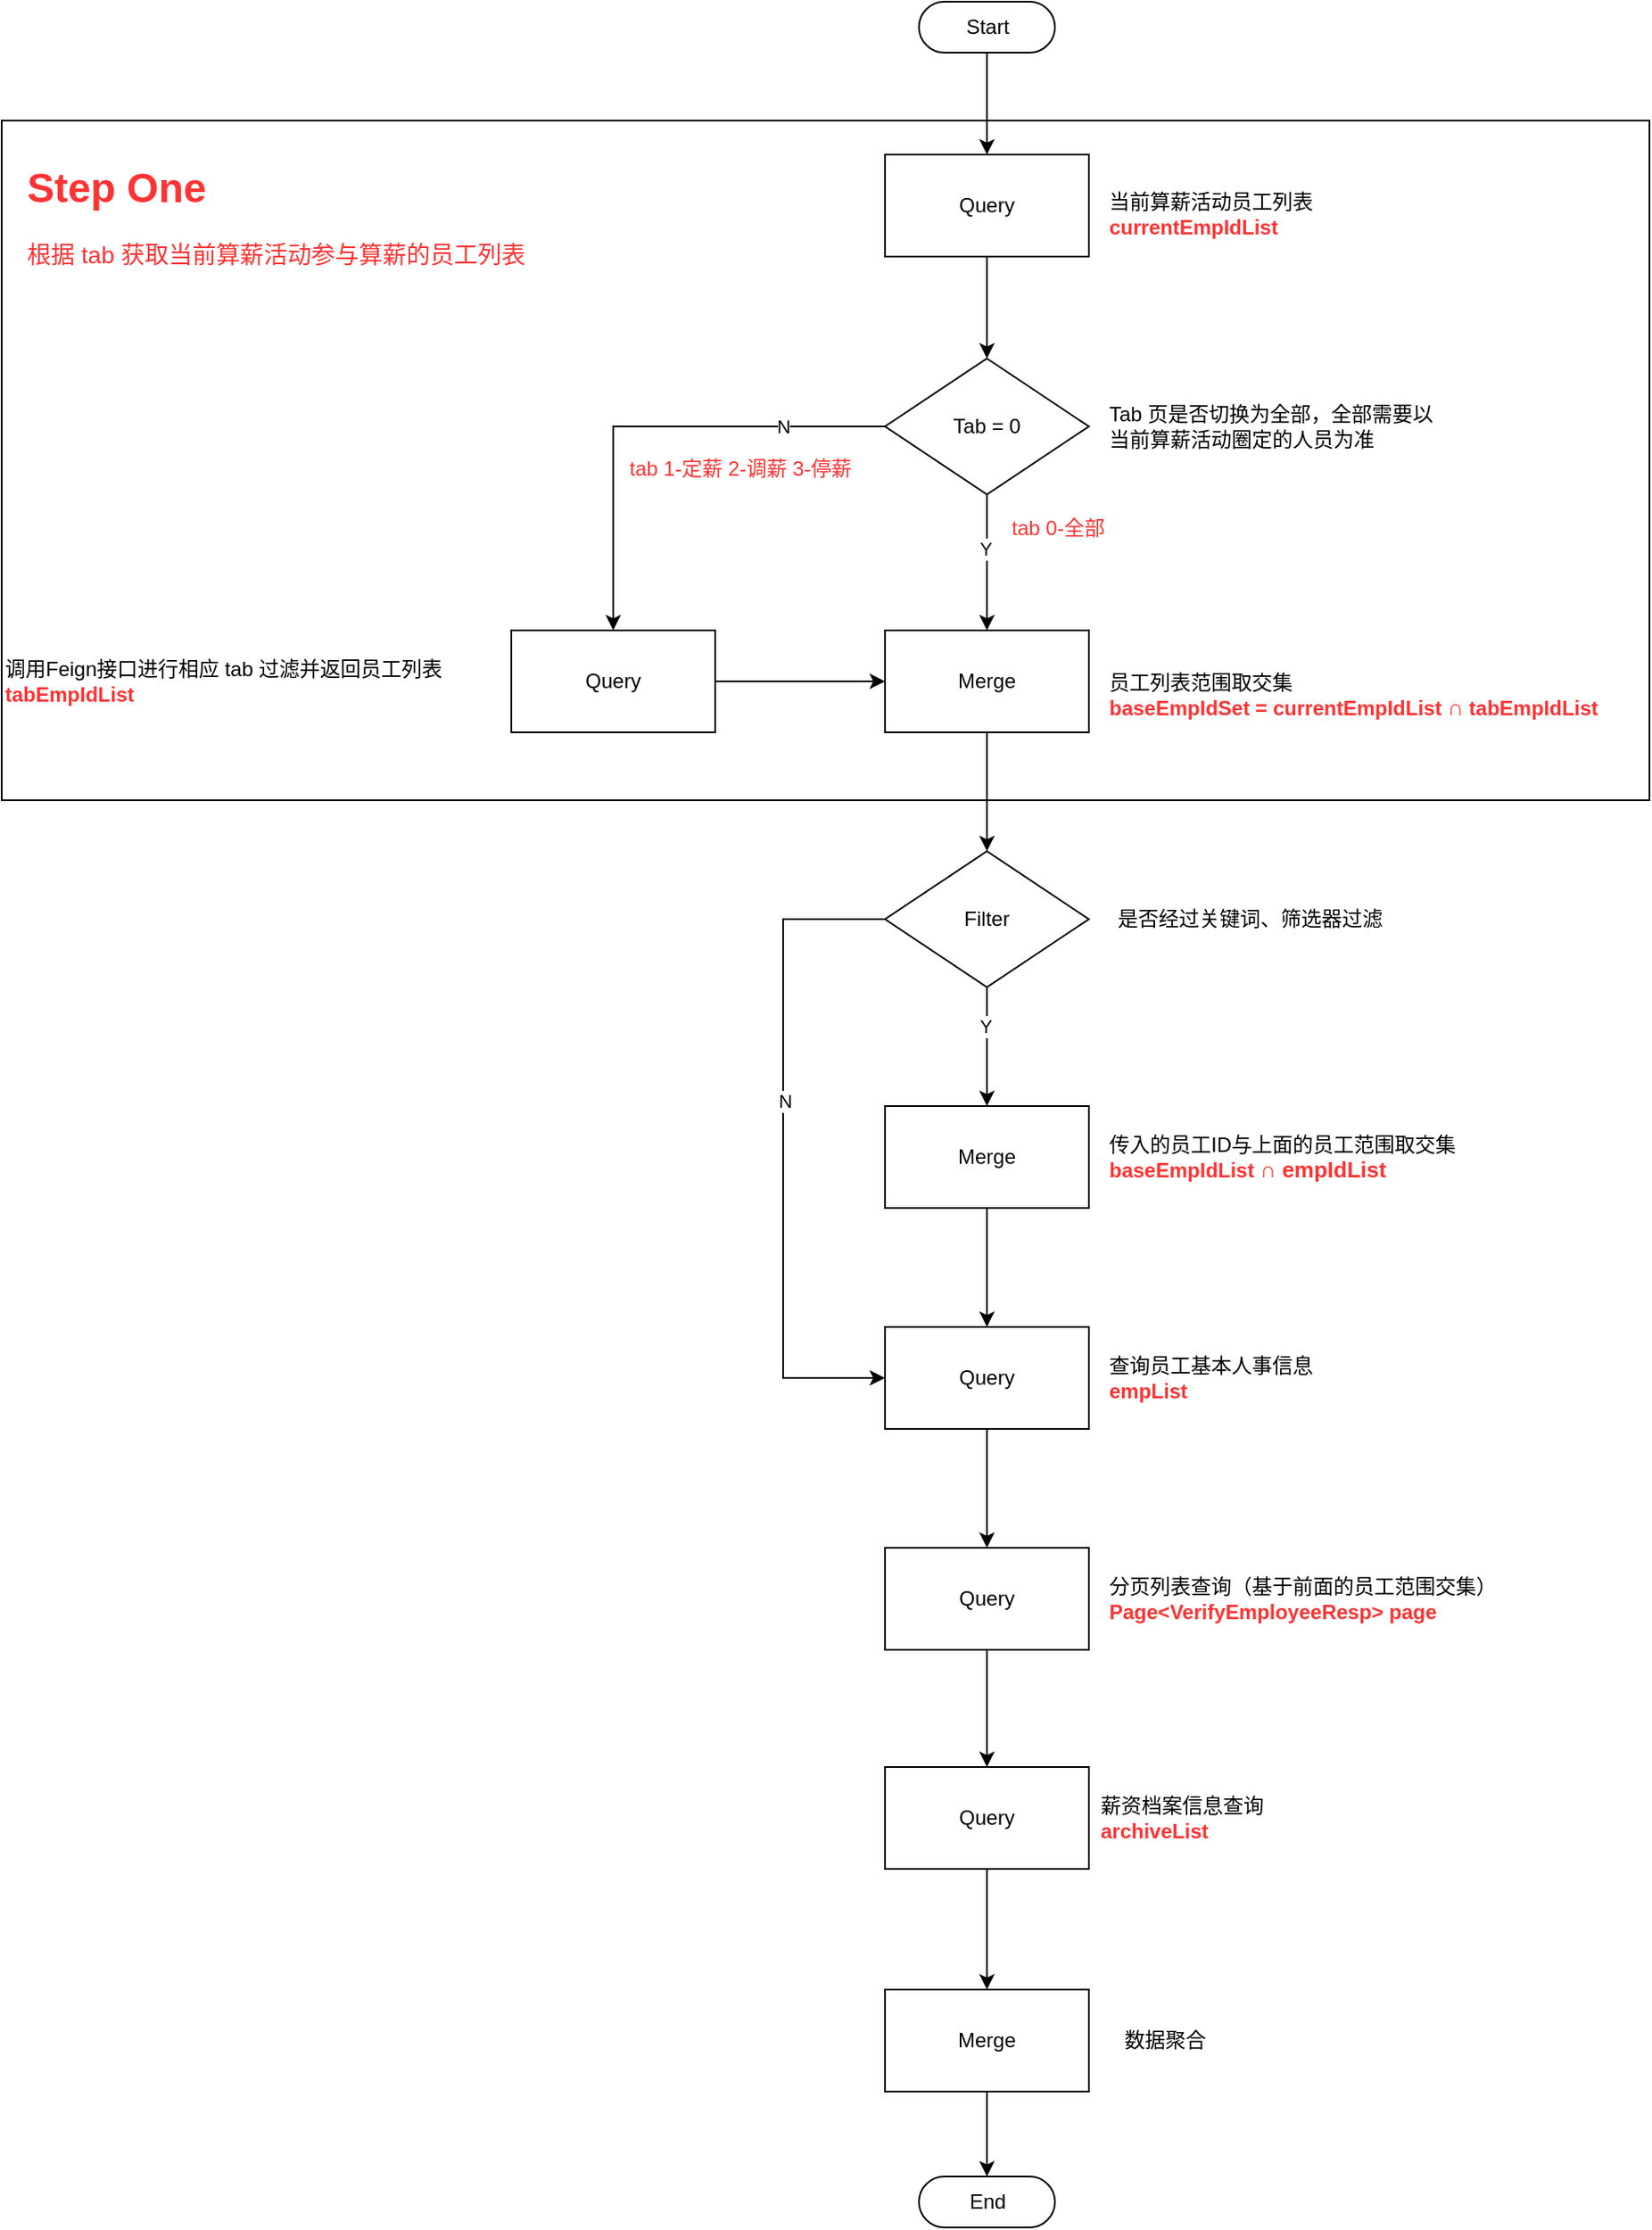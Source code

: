 <mxfile version="15.9.1" type="github">
  <diagram id="s-vdipbRV10AutQqlhQl" name="Page-1">
    <mxGraphModel dx="1933" dy="702" grid="1" gridSize="10" guides="1" tooltips="1" connect="1" arrows="1" fold="1" page="1" pageScale="1" pageWidth="827" pageHeight="1169" math="0" shadow="0">
      <root>
        <mxCell id="0" />
        <mxCell id="1" parent="0" />
        <mxCell id="gTkDmRqyJTE2ca7jixcS-50" value="" style="rounded=0;whiteSpace=wrap;html=1;fontColor=#FF3333;" vertex="1" parent="1">
          <mxGeometry x="-160" y="140" width="970" height="400" as="geometry" />
        </mxCell>
        <mxCell id="gTkDmRqyJTE2ca7jixcS-4" value="" style="edgeStyle=orthogonalEdgeStyle;rounded=0;orthogonalLoop=1;jettySize=auto;html=1;" edge="1" parent="1" source="gTkDmRqyJTE2ca7jixcS-1" target="gTkDmRqyJTE2ca7jixcS-2">
          <mxGeometry relative="1" as="geometry" />
        </mxCell>
        <mxCell id="gTkDmRqyJTE2ca7jixcS-1" value="Start" style="html=1;dashed=0;whitespace=wrap;shape=mxgraph.dfd.start" vertex="1" parent="1">
          <mxGeometry x="380" y="70" width="80" height="30" as="geometry" />
        </mxCell>
        <mxCell id="gTkDmRqyJTE2ca7jixcS-6" value="" style="edgeStyle=orthogonalEdgeStyle;rounded=0;orthogonalLoop=1;jettySize=auto;html=1;" edge="1" parent="1" source="gTkDmRqyJTE2ca7jixcS-2" target="gTkDmRqyJTE2ca7jixcS-5">
          <mxGeometry relative="1" as="geometry" />
        </mxCell>
        <mxCell id="gTkDmRqyJTE2ca7jixcS-2" value="Query" style="rounded=0;whiteSpace=wrap;html=1;" vertex="1" parent="1">
          <mxGeometry x="360" y="160" width="120" height="60" as="geometry" />
        </mxCell>
        <mxCell id="gTkDmRqyJTE2ca7jixcS-3" value="当前算薪活动员工列表&lt;br&gt;&lt;b&gt;&lt;font color=&quot;#ff3333&quot;&gt;currentEmpIdList&lt;/font&gt;&lt;/b&gt;" style="text;html=1;strokeColor=none;fillColor=none;align=left;verticalAlign=middle;whiteSpace=wrap;rounded=0;" vertex="1" parent="1">
          <mxGeometry x="490" y="180" width="140" height="30" as="geometry" />
        </mxCell>
        <mxCell id="gTkDmRqyJTE2ca7jixcS-10" style="edgeStyle=orthogonalEdgeStyle;rounded=0;orthogonalLoop=1;jettySize=auto;html=1;entryX=0.5;entryY=0;entryDx=0;entryDy=0;" edge="1" parent="1" source="gTkDmRqyJTE2ca7jixcS-5" target="gTkDmRqyJTE2ca7jixcS-15">
          <mxGeometry relative="1" as="geometry">
            <mxPoint x="420" y="430" as="targetPoint" />
          </mxGeometry>
        </mxCell>
        <mxCell id="gTkDmRqyJTE2ca7jixcS-11" value="Y" style="edgeLabel;html=1;align=center;verticalAlign=middle;resizable=0;points=[];" vertex="1" connectable="0" parent="gTkDmRqyJTE2ca7jixcS-10">
          <mxGeometry x="-0.199" y="-1" relative="1" as="geometry">
            <mxPoint as="offset" />
          </mxGeometry>
        </mxCell>
        <mxCell id="gTkDmRqyJTE2ca7jixcS-18" style="edgeStyle=orthogonalEdgeStyle;rounded=0;orthogonalLoop=1;jettySize=auto;html=1;entryX=0.5;entryY=0;entryDx=0;entryDy=0;" edge="1" parent="1" source="gTkDmRqyJTE2ca7jixcS-5" target="gTkDmRqyJTE2ca7jixcS-17">
          <mxGeometry relative="1" as="geometry" />
        </mxCell>
        <mxCell id="gTkDmRqyJTE2ca7jixcS-20" value="N" style="edgeLabel;html=1;align=center;verticalAlign=middle;resizable=0;points=[];" vertex="1" connectable="0" parent="gTkDmRqyJTE2ca7jixcS-18">
          <mxGeometry x="-0.136" y="1" relative="1" as="geometry">
            <mxPoint x="61" y="-1" as="offset" />
          </mxGeometry>
        </mxCell>
        <mxCell id="gTkDmRqyJTE2ca7jixcS-5" value="Tab = 0" style="rhombus;whiteSpace=wrap;html=1;" vertex="1" parent="1">
          <mxGeometry x="360" y="280" width="120" height="80" as="geometry" />
        </mxCell>
        <mxCell id="gTkDmRqyJTE2ca7jixcS-8" value="Tab 页是否切换为全部，全部需要以&lt;br&gt;当前算薪活动圈定的人员为准" style="text;html=1;strokeColor=none;fillColor=none;align=left;verticalAlign=middle;whiteSpace=wrap;rounded=0;" vertex="1" parent="1">
          <mxGeometry x="490" y="305" width="220" height="30" as="geometry" />
        </mxCell>
        <mxCell id="gTkDmRqyJTE2ca7jixcS-24" value="" style="edgeStyle=orthogonalEdgeStyle;rounded=0;orthogonalLoop=1;jettySize=auto;html=1;" edge="1" parent="1" source="gTkDmRqyJTE2ca7jixcS-15" target="gTkDmRqyJTE2ca7jixcS-23">
          <mxGeometry relative="1" as="geometry" />
        </mxCell>
        <mxCell id="gTkDmRqyJTE2ca7jixcS-15" value="Merge" style="rounded=0;whiteSpace=wrap;html=1;" vertex="1" parent="1">
          <mxGeometry x="360" y="440" width="120" height="60" as="geometry" />
        </mxCell>
        <mxCell id="gTkDmRqyJTE2ca7jixcS-21" style="edgeStyle=orthogonalEdgeStyle;rounded=0;orthogonalLoop=1;jettySize=auto;html=1;entryX=0;entryY=0.5;entryDx=0;entryDy=0;" edge="1" parent="1" source="gTkDmRqyJTE2ca7jixcS-17">
          <mxGeometry relative="1" as="geometry">
            <mxPoint x="360" y="470" as="targetPoint" />
          </mxGeometry>
        </mxCell>
        <mxCell id="gTkDmRqyJTE2ca7jixcS-17" value="Query" style="rounded=0;whiteSpace=wrap;html=1;" vertex="1" parent="1">
          <mxGeometry x="140" y="440" width="120" height="60" as="geometry" />
        </mxCell>
        <mxCell id="gTkDmRqyJTE2ca7jixcS-19" value="调用Feign接口进行相应 tab 过滤并返回员工列表&lt;br&gt;&lt;font color=&quot;#ff3333&quot;&gt;&lt;b&gt;tabEmpIdList&lt;/b&gt;&lt;/font&gt;" style="text;html=1;strokeColor=none;fillColor=none;align=left;verticalAlign=middle;whiteSpace=wrap;rounded=0;" vertex="1" parent="1">
          <mxGeometry x="-160" y="455" width="280" height="30" as="geometry" />
        </mxCell>
        <mxCell id="gTkDmRqyJTE2ca7jixcS-22" value="员工列表范围取交集&lt;br&gt;&lt;b&gt;&lt;font color=&quot;#ff3333&quot;&gt;baseEmpIdSet = currentEmpIdList &lt;/font&gt;&lt;/b&gt;&lt;span style=&quot;font-family: &amp;quot;arial&amp;quot; , sans-serif ; font-size: 13px ; background-color: rgb(255 , 255 , 255)&quot;&gt;&lt;b&gt;&lt;font color=&quot;#ff3333&quot;&gt;∩&lt;/font&gt;&lt;/b&gt;&lt;/span&gt;&lt;b&gt;&lt;font color=&quot;#ff3333&quot;&gt;&amp;nbsp;tabEmpIdList&lt;/font&gt;&lt;/b&gt;" style="text;html=1;strokeColor=none;fillColor=none;align=left;verticalAlign=middle;whiteSpace=wrap;rounded=0;" vertex="1" parent="1">
          <mxGeometry x="490" y="455" width="320" height="45" as="geometry" />
        </mxCell>
        <mxCell id="gTkDmRqyJTE2ca7jixcS-27" style="edgeStyle=orthogonalEdgeStyle;rounded=0;orthogonalLoop=1;jettySize=auto;html=1;entryX=0.5;entryY=0;entryDx=0;entryDy=0;" edge="1" parent="1" source="gTkDmRqyJTE2ca7jixcS-23" target="gTkDmRqyJTE2ca7jixcS-26">
          <mxGeometry relative="1" as="geometry" />
        </mxCell>
        <mxCell id="gTkDmRqyJTE2ca7jixcS-29" value="Y" style="edgeLabel;html=1;align=center;verticalAlign=middle;resizable=0;points=[];" vertex="1" connectable="0" parent="gTkDmRqyJTE2ca7jixcS-27">
          <mxGeometry x="-0.343" y="-1" relative="1" as="geometry">
            <mxPoint as="offset" />
          </mxGeometry>
        </mxCell>
        <mxCell id="gTkDmRqyJTE2ca7jixcS-33" style="edgeStyle=orthogonalEdgeStyle;rounded=0;orthogonalLoop=1;jettySize=auto;html=1;entryX=0;entryY=0.5;entryDx=0;entryDy=0;exitX=0;exitY=0.5;exitDx=0;exitDy=0;" edge="1" parent="1" source="gTkDmRqyJTE2ca7jixcS-23" target="gTkDmRqyJTE2ca7jixcS-30">
          <mxGeometry relative="1" as="geometry">
            <Array as="points">
              <mxPoint x="300" y="610" />
              <mxPoint x="300" y="880" />
            </Array>
          </mxGeometry>
        </mxCell>
        <mxCell id="gTkDmRqyJTE2ca7jixcS-34" value="N" style="edgeLabel;html=1;align=center;verticalAlign=middle;resizable=0;points=[];" vertex="1" connectable="0" parent="gTkDmRqyJTE2ca7jixcS-33">
          <mxGeometry x="-0.144" y="1" relative="1" as="geometry">
            <mxPoint as="offset" />
          </mxGeometry>
        </mxCell>
        <mxCell id="gTkDmRqyJTE2ca7jixcS-23" value="Filter" style="rhombus;whiteSpace=wrap;html=1;" vertex="1" parent="1">
          <mxGeometry x="360" y="570" width="120" height="80" as="geometry" />
        </mxCell>
        <mxCell id="gTkDmRqyJTE2ca7jixcS-25" value="是否经过关键词、筛选器过滤" style="text;html=1;strokeColor=none;fillColor=none;align=center;verticalAlign=middle;whiteSpace=wrap;rounded=0;" vertex="1" parent="1">
          <mxGeometry x="490" y="595" width="170" height="30" as="geometry" />
        </mxCell>
        <mxCell id="gTkDmRqyJTE2ca7jixcS-32" style="edgeStyle=orthogonalEdgeStyle;rounded=0;orthogonalLoop=1;jettySize=auto;html=1;entryX=0.5;entryY=0;entryDx=0;entryDy=0;" edge="1" parent="1" source="gTkDmRqyJTE2ca7jixcS-26" target="gTkDmRqyJTE2ca7jixcS-30">
          <mxGeometry relative="1" as="geometry" />
        </mxCell>
        <mxCell id="gTkDmRqyJTE2ca7jixcS-26" value="Merge" style="rounded=0;whiteSpace=wrap;html=1;" vertex="1" parent="1">
          <mxGeometry x="360" y="720" width="120" height="60" as="geometry" />
        </mxCell>
        <mxCell id="gTkDmRqyJTE2ca7jixcS-28" value="传入的员工ID与上面的员工范围取交集&lt;br&gt;&lt;b&gt;&lt;font color=&quot;#ff3333&quot;&gt;baseEmpIdList&amp;nbsp;&lt;span style=&quot;font-family: &amp;quot;arial&amp;quot; , sans-serif ; font-size: 13px ; background-color: rgb(255 , 255 , 255)&quot;&gt;∩ empIdList&lt;/span&gt;&lt;/font&gt;&lt;/b&gt;" style="text;html=1;strokeColor=none;fillColor=none;align=left;verticalAlign=middle;whiteSpace=wrap;rounded=0;" vertex="1" parent="1">
          <mxGeometry x="490" y="735" width="220" height="30" as="geometry" />
        </mxCell>
        <mxCell id="gTkDmRqyJTE2ca7jixcS-37" style="edgeStyle=orthogonalEdgeStyle;rounded=0;orthogonalLoop=1;jettySize=auto;html=1;entryX=0.5;entryY=0;entryDx=0;entryDy=0;" edge="1" parent="1" source="gTkDmRqyJTE2ca7jixcS-30" target="gTkDmRqyJTE2ca7jixcS-36">
          <mxGeometry relative="1" as="geometry" />
        </mxCell>
        <mxCell id="gTkDmRqyJTE2ca7jixcS-30" value="Query" style="rounded=0;whiteSpace=wrap;html=1;" vertex="1" parent="1">
          <mxGeometry x="360" y="850" width="120" height="60" as="geometry" />
        </mxCell>
        <mxCell id="gTkDmRqyJTE2ca7jixcS-35" value="查询员工基本人事信息&lt;br&gt;&lt;b&gt;&lt;font color=&quot;#ff3333&quot;&gt;empList&lt;/font&gt;&lt;/b&gt;" style="text;html=1;strokeColor=none;fillColor=none;align=left;verticalAlign=middle;whiteSpace=wrap;rounded=0;" vertex="1" parent="1">
          <mxGeometry x="490" y="865" width="140" height="30" as="geometry" />
        </mxCell>
        <mxCell id="gTkDmRqyJTE2ca7jixcS-40" value="" style="edgeStyle=orthogonalEdgeStyle;rounded=0;orthogonalLoop=1;jettySize=auto;html=1;" edge="1" parent="1" source="gTkDmRqyJTE2ca7jixcS-36" target="gTkDmRqyJTE2ca7jixcS-39">
          <mxGeometry relative="1" as="geometry" />
        </mxCell>
        <mxCell id="gTkDmRqyJTE2ca7jixcS-36" value="Query" style="rounded=0;whiteSpace=wrap;html=1;" vertex="1" parent="1">
          <mxGeometry x="360" y="980" width="120" height="60" as="geometry" />
        </mxCell>
        <mxCell id="gTkDmRqyJTE2ca7jixcS-38" value="分页列表查询（基于前面的员工范围交集）&lt;br&gt;&lt;b&gt;&lt;font color=&quot;#ff3333&quot;&gt;Page&amp;lt;VerifyEmployeeResp&amp;gt; page&lt;/font&gt;&lt;/b&gt;" style="text;html=1;strokeColor=none;fillColor=none;align=left;verticalAlign=middle;whiteSpace=wrap;rounded=0;" vertex="1" parent="1">
          <mxGeometry x="490" y="995" width="260" height="30" as="geometry" />
        </mxCell>
        <mxCell id="gTkDmRqyJTE2ca7jixcS-43" value="" style="edgeStyle=orthogonalEdgeStyle;rounded=0;orthogonalLoop=1;jettySize=auto;html=1;" edge="1" parent="1" source="gTkDmRqyJTE2ca7jixcS-39" target="gTkDmRqyJTE2ca7jixcS-42">
          <mxGeometry relative="1" as="geometry" />
        </mxCell>
        <mxCell id="gTkDmRqyJTE2ca7jixcS-39" value="Query" style="rounded=0;whiteSpace=wrap;html=1;" vertex="1" parent="1">
          <mxGeometry x="360" y="1109" width="120" height="60" as="geometry" />
        </mxCell>
        <mxCell id="gTkDmRqyJTE2ca7jixcS-41" value="薪资档案信息查询&lt;br&gt;&lt;b&gt;&lt;font color=&quot;#ff3333&quot;&gt;archiveList&lt;/font&gt;&lt;/b&gt;" style="text;html=1;strokeColor=none;fillColor=none;align=left;verticalAlign=middle;whiteSpace=wrap;rounded=0;" vertex="1" parent="1">
          <mxGeometry x="485" y="1124" width="115" height="30" as="geometry" />
        </mxCell>
        <mxCell id="gTkDmRqyJTE2ca7jixcS-46" style="edgeStyle=orthogonalEdgeStyle;rounded=0;orthogonalLoop=1;jettySize=auto;html=1;entryX=0.5;entryY=0.5;entryDx=0;entryDy=-15;entryPerimeter=0;" edge="1" parent="1" source="gTkDmRqyJTE2ca7jixcS-42" target="gTkDmRqyJTE2ca7jixcS-45">
          <mxGeometry relative="1" as="geometry" />
        </mxCell>
        <mxCell id="gTkDmRqyJTE2ca7jixcS-42" value="Merge" style="rounded=0;whiteSpace=wrap;html=1;" vertex="1" parent="1">
          <mxGeometry x="360" y="1240" width="120" height="60" as="geometry" />
        </mxCell>
        <mxCell id="gTkDmRqyJTE2ca7jixcS-44" value="数据聚合" style="text;html=1;strokeColor=none;fillColor=none;align=center;verticalAlign=middle;whiteSpace=wrap;rounded=0;" vertex="1" parent="1">
          <mxGeometry x="490" y="1255" width="70" height="30" as="geometry" />
        </mxCell>
        <mxCell id="gTkDmRqyJTE2ca7jixcS-45" value="End" style="html=1;dashed=0;whitespace=wrap;shape=mxgraph.dfd.start" vertex="1" parent="1">
          <mxGeometry x="380" y="1350" width="80" height="30" as="geometry" />
        </mxCell>
        <mxCell id="gTkDmRqyJTE2ca7jixcS-47" value="tab 1-定薪 2-调薪 3-停薪" style="text;html=1;strokeColor=none;fillColor=none;align=center;verticalAlign=middle;whiteSpace=wrap;rounded=0;fontColor=#FF3333;" vertex="1" parent="1">
          <mxGeometry x="200" y="335" width="150" height="20" as="geometry" />
        </mxCell>
        <mxCell id="gTkDmRqyJTE2ca7jixcS-48" value="tab 0-全部" style="text;html=1;strokeColor=none;fillColor=none;align=center;verticalAlign=middle;whiteSpace=wrap;rounded=0;fontColor=#FF3333;" vertex="1" parent="1">
          <mxGeometry x="430" y="370" width="64" height="20" as="geometry" />
        </mxCell>
        <mxCell id="gTkDmRqyJTE2ca7jixcS-51" value="&lt;h1&gt;Step One&lt;/h1&gt;&lt;p&gt;&lt;font style=&quot;font-size: 14px&quot;&gt;根据 tab 获取当前算薪活动参与算薪的员工列表&lt;/font&gt;&lt;/p&gt;" style="text;html=1;strokeColor=none;fillColor=none;spacing=5;spacingTop=-20;whiteSpace=wrap;overflow=hidden;rounded=0;fontColor=#FF3333;" vertex="1" parent="1">
          <mxGeometry x="-150" y="160" width="330" height="90" as="geometry" />
        </mxCell>
      </root>
    </mxGraphModel>
  </diagram>
</mxfile>
